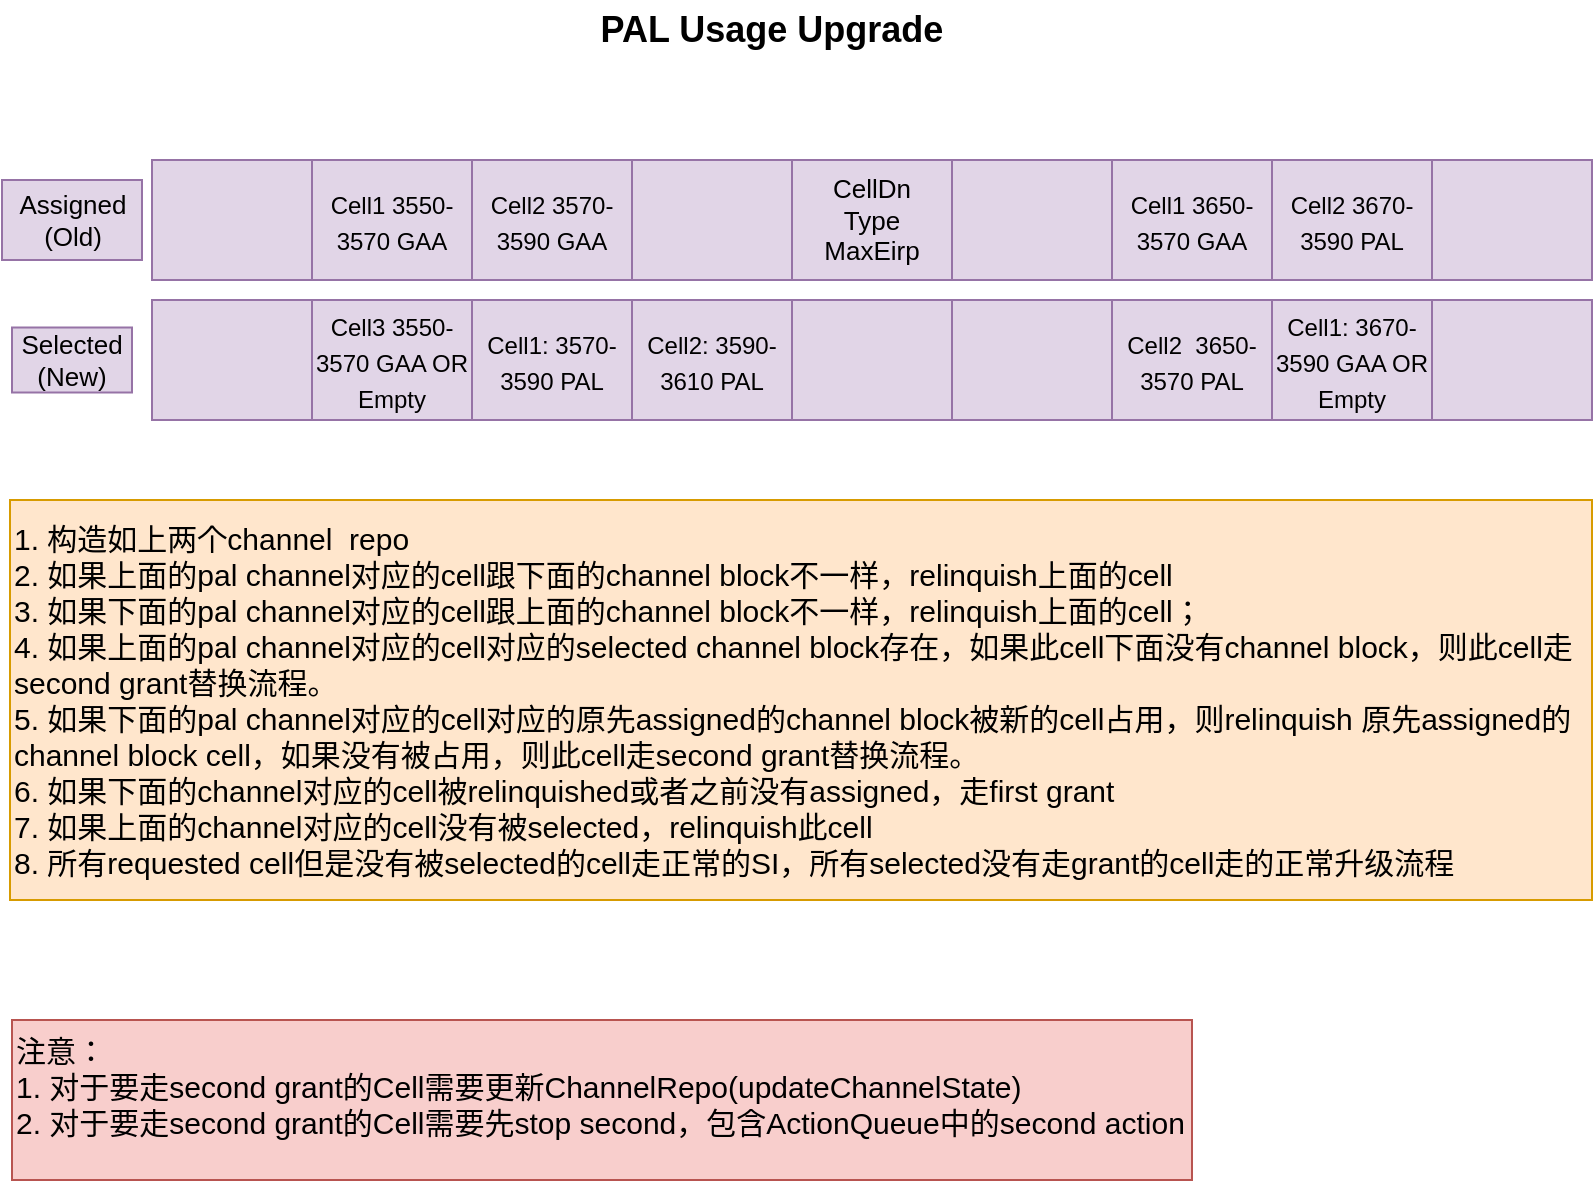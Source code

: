 <mxfile version="17.3.0" type="github">
  <diagram id="I7b-DVMGUag0UUCmyViW" name="Page-1">
    <mxGraphModel dx="1422" dy="762" grid="1" gridSize="10" guides="1" tooltips="1" connect="1" arrows="1" fold="1" page="1" pageScale="1" pageWidth="827" pageHeight="1169" math="0" shadow="0">
      <root>
        <mxCell id="0" />
        <mxCell id="1" parent="0" />
        <mxCell id="0SPUhZUTOxkxkWTP6AR3-1" value="1. 构造如上两个channel&amp;nbsp; repo&lt;br&gt;2. 如果上面的pal channel对应的cell跟下面的channel block不一样，relinquish上面的cell&lt;br&gt;3. 如果下面的pal channel对应的cell跟上面的channel block不一样，relinquish上面的cell；&lt;br&gt;4. 如果上面的pal channel对应的cell对应的selected channel block存在，如果此cell下面没有channel block，则此cell走second grant替换流程。&lt;br&gt;5. 如果下面的pal channel对应的cell对应的原先assigned的channel block被新的cell占用，则relinquish 原先assigned的channel&amp;nbsp;block cell，如果没有被占用，则此cell走second grant替换流程。&lt;br&gt;6. 如果下面的channel对应的cell被relinquished或者之前没有assigned，走first grant&lt;br&gt;7. 如果上面的channel对应的cell没有被selected，relinquish此cell&lt;br&gt;8. 所有requested cell但是没有被selected的cell走正常的SI，所有selected没有走grant的cell走的正常升级流程" style="rounded=0;whiteSpace=wrap;html=1;align=left;fontSize=15;fillColor=#ffe6cc;strokeColor=#d79b00;" vertex="1" parent="1">
          <mxGeometry x="20" y="550" width="791" height="200" as="geometry" />
        </mxCell>
        <mxCell id="0SPUhZUTOxkxkWTP6AR3-2" value="" style="rounded=0;whiteSpace=wrap;html=1;fontSize=15;align=center;verticalAlign=middle;fillColor=#e1d5e7;strokeColor=#9673a6;" vertex="1" parent="1">
          <mxGeometry x="91" y="380" width="80" height="60" as="geometry" />
        </mxCell>
        <mxCell id="0SPUhZUTOxkxkWTP6AR3-3" value="&lt;span style=&quot;font-size: 12px&quot;&gt;Cell1 3550-3570 GAA&lt;/span&gt;" style="rounded=0;whiteSpace=wrap;html=1;fontSize=15;align=center;verticalAlign=middle;fillColor=#e1d5e7;strokeColor=#9673a6;" vertex="1" parent="1">
          <mxGeometry x="171" y="380" width="80" height="60" as="geometry" />
        </mxCell>
        <mxCell id="0SPUhZUTOxkxkWTP6AR3-4" value="&lt;span style=&quot;font-size: 12px&quot;&gt;Cell2 3570-3590 GAA&lt;/span&gt;" style="rounded=0;whiteSpace=wrap;html=1;fontSize=15;align=center;verticalAlign=middle;fillColor=#e1d5e7;strokeColor=#9673a6;" vertex="1" parent="1">
          <mxGeometry x="251" y="380" width="80" height="60" as="geometry" />
        </mxCell>
        <mxCell id="0SPUhZUTOxkxkWTP6AR3-5" value="" style="rounded=0;whiteSpace=wrap;html=1;fontSize=15;align=center;verticalAlign=middle;fillColor=#e1d5e7;strokeColor=#9673a6;" vertex="1" parent="1">
          <mxGeometry x="331" y="380" width="80" height="60" as="geometry" />
        </mxCell>
        <mxCell id="0SPUhZUTOxkxkWTP6AR3-6" value="CellDn&lt;br&gt;Type&lt;br style=&quot;font-size: 13px&quot;&gt;MaxEirp" style="rounded=0;whiteSpace=wrap;html=1;fontSize=13;align=center;fontStyle=0;verticalAlign=middle;fillColor=#e1d5e7;strokeColor=#9673a6;" vertex="1" parent="1">
          <mxGeometry x="411" y="380" width="80" height="60" as="geometry" />
        </mxCell>
        <mxCell id="0SPUhZUTOxkxkWTP6AR3-7" value="" style="rounded=0;whiteSpace=wrap;html=1;fontSize=15;align=center;verticalAlign=middle;fillColor=#e1d5e7;strokeColor=#9673a6;" vertex="1" parent="1">
          <mxGeometry x="491" y="380" width="80" height="60" as="geometry" />
        </mxCell>
        <mxCell id="0SPUhZUTOxkxkWTP6AR3-8" value="&lt;span style=&quot;font-size: 12px&quot;&gt;Cell1 3650-3570 GAA&lt;/span&gt;" style="rounded=0;whiteSpace=wrap;html=1;fontSize=15;align=center;verticalAlign=middle;fillColor=#e1d5e7;strokeColor=#9673a6;" vertex="1" parent="1">
          <mxGeometry x="571" y="380" width="80" height="60" as="geometry" />
        </mxCell>
        <mxCell id="0SPUhZUTOxkxkWTP6AR3-9" value="&lt;span style=&quot;font-size: 12px&quot;&gt;Cell2 3670-3590 PAL&lt;/span&gt;" style="rounded=0;whiteSpace=wrap;html=1;fontSize=15;align=center;verticalAlign=middle;fillColor=#e1d5e7;strokeColor=#9673a6;" vertex="1" parent="1">
          <mxGeometry x="651" y="380" width="80" height="60" as="geometry" />
        </mxCell>
        <mxCell id="0SPUhZUTOxkxkWTP6AR3-10" value="" style="rounded=0;whiteSpace=wrap;html=1;fontSize=15;align=center;verticalAlign=middle;fillColor=#e1d5e7;strokeColor=#9673a6;" vertex="1" parent="1">
          <mxGeometry x="731" y="380" width="80" height="60" as="geometry" />
        </mxCell>
        <mxCell id="0SPUhZUTOxkxkWTP6AR3-11" value="" style="rounded=0;whiteSpace=wrap;html=1;fontSize=15;align=center;verticalAlign=middle;fillColor=#e1d5e7;strokeColor=#9673a6;" vertex="1" parent="1">
          <mxGeometry x="91" y="450" width="80" height="60" as="geometry" />
        </mxCell>
        <mxCell id="0SPUhZUTOxkxkWTP6AR3-12" value="&lt;span style=&quot;font-size: 12px&quot;&gt;Cell3 3550-3570 GAA OR&lt;br&gt;Empty&lt;br&gt;&lt;/span&gt;" style="rounded=0;whiteSpace=wrap;html=1;fontSize=15;align=center;verticalAlign=middle;fillColor=#e1d5e7;strokeColor=#9673a6;" vertex="1" parent="1">
          <mxGeometry x="171" y="450" width="80" height="60" as="geometry" />
        </mxCell>
        <mxCell id="0SPUhZUTOxkxkWTP6AR3-13" value="&lt;span style=&quot;font-size: 12px&quot;&gt;Cell1: 3570-3590 PAL&lt;/span&gt;" style="rounded=0;whiteSpace=wrap;html=1;fontSize=15;align=center;verticalAlign=middle;fillColor=#e1d5e7;strokeColor=#9673a6;" vertex="1" parent="1">
          <mxGeometry x="251" y="450" width="80" height="60" as="geometry" />
        </mxCell>
        <mxCell id="0SPUhZUTOxkxkWTP6AR3-14" value="&lt;span style=&quot;font-size: 12px&quot;&gt;Cell2: 3590-3610 PAL&lt;/span&gt;" style="rounded=0;whiteSpace=wrap;html=1;fontSize=15;align=center;verticalAlign=middle;fillColor=#e1d5e7;strokeColor=#9673a6;" vertex="1" parent="1">
          <mxGeometry x="331" y="450" width="80" height="60" as="geometry" />
        </mxCell>
        <mxCell id="0SPUhZUTOxkxkWTP6AR3-15" value="" style="rounded=0;whiteSpace=wrap;html=1;fontSize=15;align=center;verticalAlign=middle;fillColor=#e1d5e7;strokeColor=#9673a6;" vertex="1" parent="1">
          <mxGeometry x="411" y="450" width="80" height="60" as="geometry" />
        </mxCell>
        <mxCell id="0SPUhZUTOxkxkWTP6AR3-16" value="" style="rounded=0;whiteSpace=wrap;html=1;fontSize=15;align=center;verticalAlign=middle;fillColor=#e1d5e7;strokeColor=#9673a6;" vertex="1" parent="1">
          <mxGeometry x="491" y="450" width="80" height="60" as="geometry" />
        </mxCell>
        <mxCell id="0SPUhZUTOxkxkWTP6AR3-17" value="&lt;font style=&quot;font-size: 12px&quot;&gt;Cell2&amp;nbsp; 3650-3570 PAL&lt;/font&gt;" style="rounded=0;whiteSpace=wrap;html=1;fontSize=15;align=center;verticalAlign=middle;fillColor=#e1d5e7;strokeColor=#9673a6;" vertex="1" parent="1">
          <mxGeometry x="571" y="450" width="80" height="60" as="geometry" />
        </mxCell>
        <mxCell id="0SPUhZUTOxkxkWTP6AR3-18" value="&lt;span style=&quot;font-size: 12px&quot;&gt;Cell1: 3670-3590 GAA OR Empty&lt;/span&gt;" style="rounded=0;whiteSpace=wrap;html=1;fontSize=15;align=center;verticalAlign=middle;fillColor=#e1d5e7;strokeColor=#9673a6;" vertex="1" parent="1">
          <mxGeometry x="651" y="450" width="80" height="60" as="geometry" />
        </mxCell>
        <mxCell id="0SPUhZUTOxkxkWTP6AR3-19" value="" style="rounded=0;whiteSpace=wrap;html=1;fontSize=15;align=center;verticalAlign=middle;fillColor=#e1d5e7;strokeColor=#9673a6;" vertex="1" parent="1">
          <mxGeometry x="731" y="450" width="80" height="60" as="geometry" />
        </mxCell>
        <mxCell id="0SPUhZUTOxkxkWTP6AR3-20" value="Assigned&lt;br&gt;(Old)" style="text;html=1;align=center;verticalAlign=middle;resizable=0;points=[];autosize=1;strokeColor=#9673a6;fillColor=#e1d5e7;fontSize=13;" vertex="1" parent="1">
          <mxGeometry x="16" y="390" width="70" height="40" as="geometry" />
        </mxCell>
        <mxCell id="0SPUhZUTOxkxkWTP6AR3-21" value="Selected&lt;br&gt;(New)" style="text;html=1;strokeColor=#9673a6;fillColor=#e1d5e7;align=center;verticalAlign=middle;whiteSpace=wrap;rounded=0;fontSize=13;" vertex="1" parent="1">
          <mxGeometry x="21" y="463.75" width="60" height="32.5" as="geometry" />
        </mxCell>
        <mxCell id="0SPUhZUTOxkxkWTP6AR3-22" value="PAL Usage Upgrade" style="text;html=1;strokeColor=none;fillColor=none;align=center;verticalAlign=middle;whiteSpace=wrap;rounded=0;fontSize=18;fontColor=#000000;fontStyle=1" vertex="1" parent="1">
          <mxGeometry x="291" y="300" width="220" height="30" as="geometry" />
        </mxCell>
        <mxCell id="0SPUhZUTOxkxkWTP6AR3-23" value="&lt;font style=&quot;font-size: 15px&quot;&gt;注意：&lt;br&gt;1. 对于要走second grant的Cell需要更新ChannelRepo(updateChannelState)&lt;br&gt;2. 对于要走second grant的Cell需要先stop second，包含ActionQueue中的second action&lt;br&gt;&lt;/font&gt;" style="text;html=1;strokeColor=#b85450;fillColor=#f8cecc;align=left;verticalAlign=top;whiteSpace=wrap;rounded=0;fontSize=14;" vertex="1" parent="1">
          <mxGeometry x="21" y="810" width="590" height="80" as="geometry" />
        </mxCell>
      </root>
    </mxGraphModel>
  </diagram>
</mxfile>
